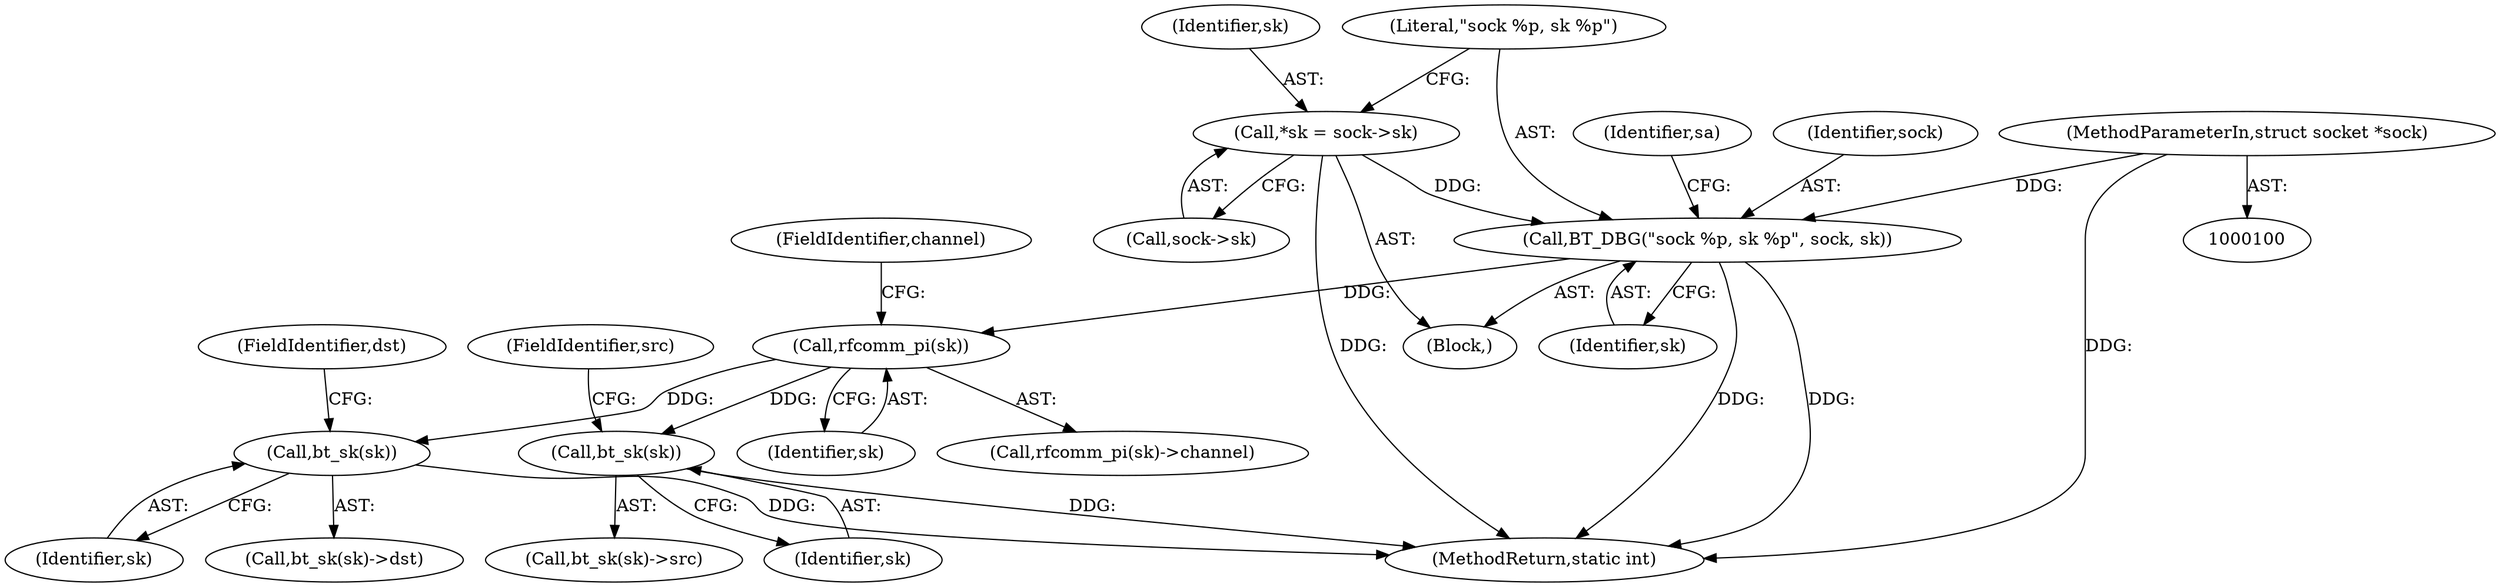 digraph "0_linux_9344a972961d1a6d2c04d9008b13617bcb6ec2ef@pointer" {
"1000138" [label="(Call,rfcomm_pi(sk))"];
"1000118" [label="(Call,BT_DBG(\"sock %p, sk %p\", sock, sk))"];
"1000101" [label="(MethodParameterIn,struct socket *sock)"];
"1000113" [label="(Call,*sk = sock->sk)"];
"1000150" [label="(Call,bt_sk(sk))"];
"1000161" [label="(Call,bt_sk(sk))"];
"1000140" [label="(FieldIdentifier,channel)"];
"1000139" [label="(Identifier,sk)"];
"1000113" [label="(Call,*sk = sock->sk)"];
"1000114" [label="(Identifier,sk)"];
"1000101" [label="(MethodParameterIn,struct socket *sock)"];
"1000152" [label="(FieldIdentifier,dst)"];
"1000118" [label="(Call,BT_DBG(\"sock %p, sk %p\", sock, sk))"];
"1000160" [label="(Call,bt_sk(sk)->src)"];
"1000151" [label="(Identifier,sk)"];
"1000150" [label="(Call,bt_sk(sk))"];
"1000171" [label="(MethodReturn,static int)"];
"1000138" [label="(Call,rfcomm_pi(sk))"];
"1000115" [label="(Call,sock->sk)"];
"1000137" [label="(Call,rfcomm_pi(sk)->channel)"];
"1000149" [label="(Call,bt_sk(sk)->dst)"];
"1000121" [label="(Identifier,sk)"];
"1000162" [label="(Identifier,sk)"];
"1000105" [label="(Block,)"];
"1000123" [label="(Identifier,sa)"];
"1000161" [label="(Call,bt_sk(sk))"];
"1000120" [label="(Identifier,sock)"];
"1000119" [label="(Literal,\"sock %p, sk %p\")"];
"1000163" [label="(FieldIdentifier,src)"];
"1000138" -> "1000137"  [label="AST: "];
"1000138" -> "1000139"  [label="CFG: "];
"1000139" -> "1000138"  [label="AST: "];
"1000140" -> "1000138"  [label="CFG: "];
"1000118" -> "1000138"  [label="DDG: "];
"1000138" -> "1000150"  [label="DDG: "];
"1000138" -> "1000161"  [label="DDG: "];
"1000118" -> "1000105"  [label="AST: "];
"1000118" -> "1000121"  [label="CFG: "];
"1000119" -> "1000118"  [label="AST: "];
"1000120" -> "1000118"  [label="AST: "];
"1000121" -> "1000118"  [label="AST: "];
"1000123" -> "1000118"  [label="CFG: "];
"1000118" -> "1000171"  [label="DDG: "];
"1000118" -> "1000171"  [label="DDG: "];
"1000101" -> "1000118"  [label="DDG: "];
"1000113" -> "1000118"  [label="DDG: "];
"1000101" -> "1000100"  [label="AST: "];
"1000101" -> "1000171"  [label="DDG: "];
"1000113" -> "1000105"  [label="AST: "];
"1000113" -> "1000115"  [label="CFG: "];
"1000114" -> "1000113"  [label="AST: "];
"1000115" -> "1000113"  [label="AST: "];
"1000119" -> "1000113"  [label="CFG: "];
"1000113" -> "1000171"  [label="DDG: "];
"1000150" -> "1000149"  [label="AST: "];
"1000150" -> "1000151"  [label="CFG: "];
"1000151" -> "1000150"  [label="AST: "];
"1000152" -> "1000150"  [label="CFG: "];
"1000150" -> "1000171"  [label="DDG: "];
"1000161" -> "1000160"  [label="AST: "];
"1000161" -> "1000162"  [label="CFG: "];
"1000162" -> "1000161"  [label="AST: "];
"1000163" -> "1000161"  [label="CFG: "];
"1000161" -> "1000171"  [label="DDG: "];
}
